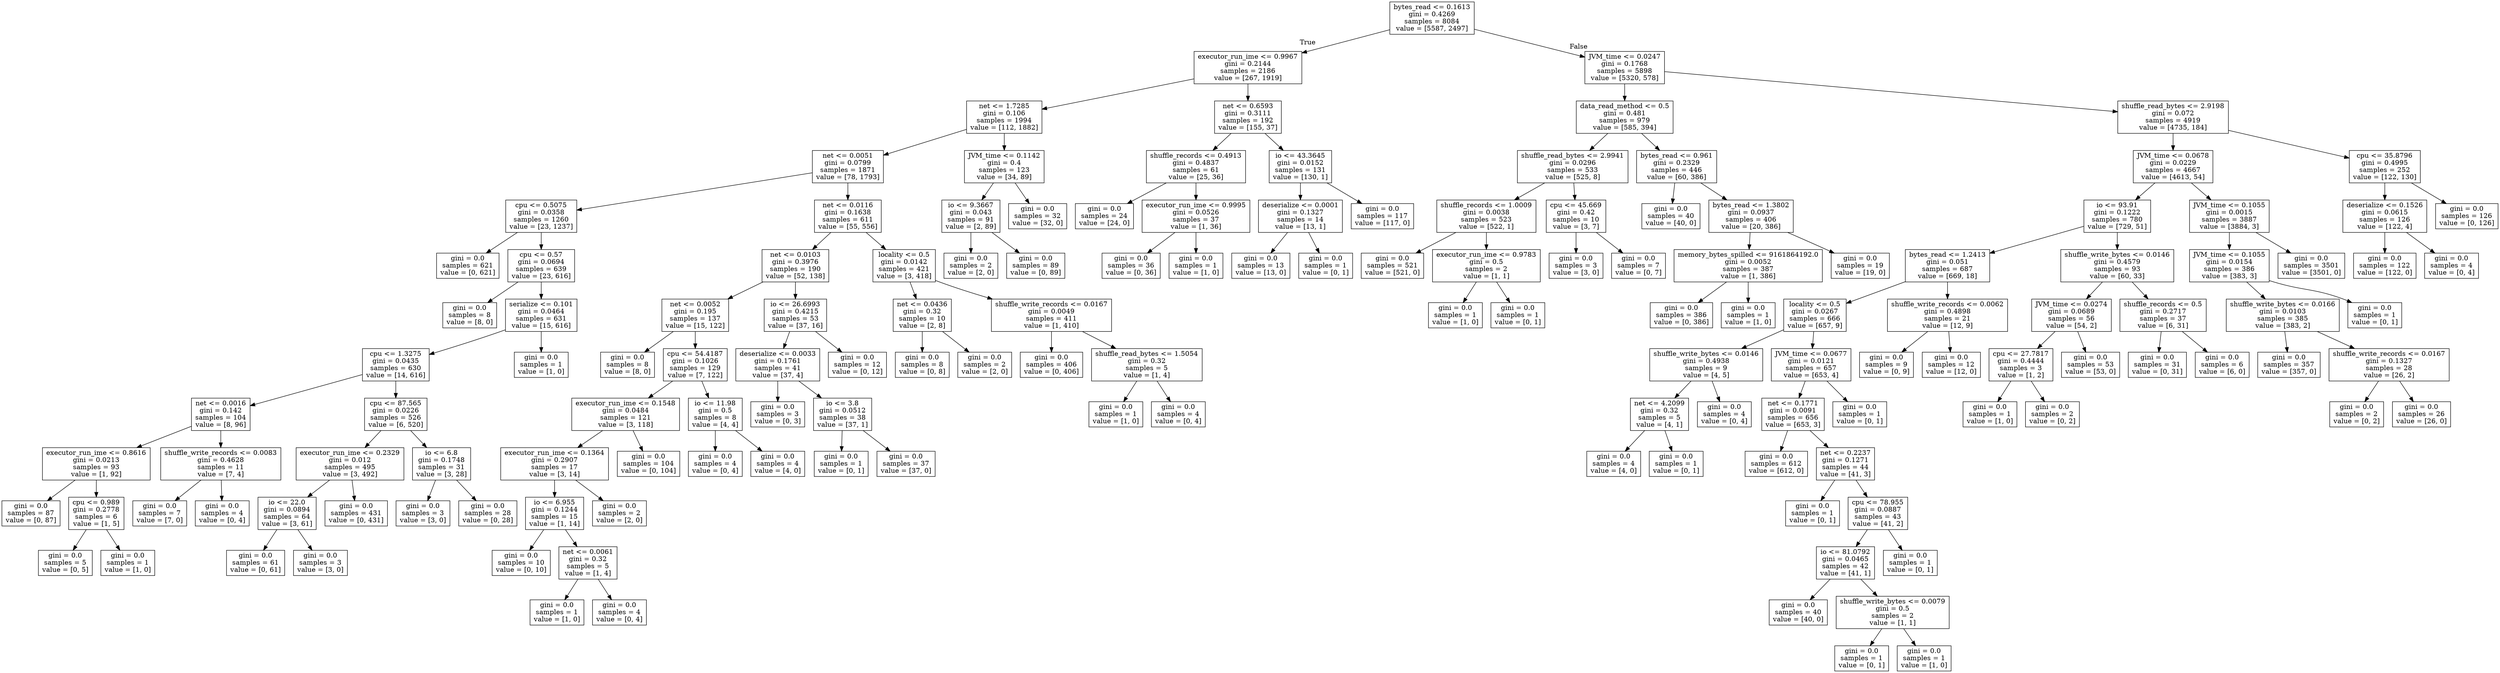 digraph Tree {
node [shape=box] ;
0 [label="bytes_read <= 0.1613\ngini = 0.4269\nsamples = 8084\nvalue = [5587, 2497]"] ;
1 [label="executor_run_ime <= 0.9967\ngini = 0.2144\nsamples = 2186\nvalue = [267, 1919]"] ;
0 -> 1 [labeldistance=2.5, labelangle=45, headlabel="True"] ;
2 [label="net <= 1.7285\ngini = 0.106\nsamples = 1994\nvalue = [112, 1882]"] ;
1 -> 2 ;
3 [label="net <= 0.0051\ngini = 0.0799\nsamples = 1871\nvalue = [78, 1793]"] ;
2 -> 3 ;
4 [label="cpu <= 0.5075\ngini = 0.0358\nsamples = 1260\nvalue = [23, 1237]"] ;
3 -> 4 ;
5 [label="gini = 0.0\nsamples = 621\nvalue = [0, 621]"] ;
4 -> 5 ;
6 [label="cpu <= 0.57\ngini = 0.0694\nsamples = 639\nvalue = [23, 616]"] ;
4 -> 6 ;
7 [label="gini = 0.0\nsamples = 8\nvalue = [8, 0]"] ;
6 -> 7 ;
8 [label="serialize <= 0.101\ngini = 0.0464\nsamples = 631\nvalue = [15, 616]"] ;
6 -> 8 ;
9 [label="cpu <= 1.3275\ngini = 0.0435\nsamples = 630\nvalue = [14, 616]"] ;
8 -> 9 ;
10 [label="net <= 0.0016\ngini = 0.142\nsamples = 104\nvalue = [8, 96]"] ;
9 -> 10 ;
11 [label="executor_run_ime <= 0.8616\ngini = 0.0213\nsamples = 93\nvalue = [1, 92]"] ;
10 -> 11 ;
12 [label="gini = 0.0\nsamples = 87\nvalue = [0, 87]"] ;
11 -> 12 ;
13 [label="cpu <= 0.989\ngini = 0.2778\nsamples = 6\nvalue = [1, 5]"] ;
11 -> 13 ;
14 [label="gini = 0.0\nsamples = 5\nvalue = [0, 5]"] ;
13 -> 14 ;
15 [label="gini = 0.0\nsamples = 1\nvalue = [1, 0]"] ;
13 -> 15 ;
16 [label="shuffle_write_records <= 0.0083\ngini = 0.4628\nsamples = 11\nvalue = [7, 4]"] ;
10 -> 16 ;
17 [label="gini = 0.0\nsamples = 7\nvalue = [7, 0]"] ;
16 -> 17 ;
18 [label="gini = 0.0\nsamples = 4\nvalue = [0, 4]"] ;
16 -> 18 ;
19 [label="cpu <= 87.565\ngini = 0.0226\nsamples = 526\nvalue = [6, 520]"] ;
9 -> 19 ;
20 [label="executor_run_ime <= 0.2329\ngini = 0.012\nsamples = 495\nvalue = [3, 492]"] ;
19 -> 20 ;
21 [label="io <= 22.0\ngini = 0.0894\nsamples = 64\nvalue = [3, 61]"] ;
20 -> 21 ;
22 [label="gini = 0.0\nsamples = 61\nvalue = [0, 61]"] ;
21 -> 22 ;
23 [label="gini = 0.0\nsamples = 3\nvalue = [3, 0]"] ;
21 -> 23 ;
24 [label="gini = 0.0\nsamples = 431\nvalue = [0, 431]"] ;
20 -> 24 ;
25 [label="io <= 6.8\ngini = 0.1748\nsamples = 31\nvalue = [3, 28]"] ;
19 -> 25 ;
26 [label="gini = 0.0\nsamples = 3\nvalue = [3, 0]"] ;
25 -> 26 ;
27 [label="gini = 0.0\nsamples = 28\nvalue = [0, 28]"] ;
25 -> 27 ;
28 [label="gini = 0.0\nsamples = 1\nvalue = [1, 0]"] ;
8 -> 28 ;
29 [label="net <= 0.0116\ngini = 0.1638\nsamples = 611\nvalue = [55, 556]"] ;
3 -> 29 ;
30 [label="net <= 0.0103\ngini = 0.3976\nsamples = 190\nvalue = [52, 138]"] ;
29 -> 30 ;
31 [label="net <= 0.0052\ngini = 0.195\nsamples = 137\nvalue = [15, 122]"] ;
30 -> 31 ;
32 [label="gini = 0.0\nsamples = 8\nvalue = [8, 0]"] ;
31 -> 32 ;
33 [label="cpu <= 54.4187\ngini = 0.1026\nsamples = 129\nvalue = [7, 122]"] ;
31 -> 33 ;
34 [label="executor_run_ime <= 0.1548\ngini = 0.0484\nsamples = 121\nvalue = [3, 118]"] ;
33 -> 34 ;
35 [label="executor_run_ime <= 0.1364\ngini = 0.2907\nsamples = 17\nvalue = [3, 14]"] ;
34 -> 35 ;
36 [label="io <= 6.955\ngini = 0.1244\nsamples = 15\nvalue = [1, 14]"] ;
35 -> 36 ;
37 [label="gini = 0.0\nsamples = 10\nvalue = [0, 10]"] ;
36 -> 37 ;
38 [label="net <= 0.0061\ngini = 0.32\nsamples = 5\nvalue = [1, 4]"] ;
36 -> 38 ;
39 [label="gini = 0.0\nsamples = 1\nvalue = [1, 0]"] ;
38 -> 39 ;
40 [label="gini = 0.0\nsamples = 4\nvalue = [0, 4]"] ;
38 -> 40 ;
41 [label="gini = 0.0\nsamples = 2\nvalue = [2, 0]"] ;
35 -> 41 ;
42 [label="gini = 0.0\nsamples = 104\nvalue = [0, 104]"] ;
34 -> 42 ;
43 [label="io <= 11.98\ngini = 0.5\nsamples = 8\nvalue = [4, 4]"] ;
33 -> 43 ;
44 [label="gini = 0.0\nsamples = 4\nvalue = [0, 4]"] ;
43 -> 44 ;
45 [label="gini = 0.0\nsamples = 4\nvalue = [4, 0]"] ;
43 -> 45 ;
46 [label="io <= 26.6993\ngini = 0.4215\nsamples = 53\nvalue = [37, 16]"] ;
30 -> 46 ;
47 [label="deserialize <= 0.0033\ngini = 0.1761\nsamples = 41\nvalue = [37, 4]"] ;
46 -> 47 ;
48 [label="gini = 0.0\nsamples = 3\nvalue = [0, 3]"] ;
47 -> 48 ;
49 [label="io <= 3.8\ngini = 0.0512\nsamples = 38\nvalue = [37, 1]"] ;
47 -> 49 ;
50 [label="gini = 0.0\nsamples = 1\nvalue = [0, 1]"] ;
49 -> 50 ;
51 [label="gini = 0.0\nsamples = 37\nvalue = [37, 0]"] ;
49 -> 51 ;
52 [label="gini = 0.0\nsamples = 12\nvalue = [0, 12]"] ;
46 -> 52 ;
53 [label="locality <= 0.5\ngini = 0.0142\nsamples = 421\nvalue = [3, 418]"] ;
29 -> 53 ;
54 [label="net <= 0.0436\ngini = 0.32\nsamples = 10\nvalue = [2, 8]"] ;
53 -> 54 ;
55 [label="gini = 0.0\nsamples = 8\nvalue = [0, 8]"] ;
54 -> 55 ;
56 [label="gini = 0.0\nsamples = 2\nvalue = [2, 0]"] ;
54 -> 56 ;
57 [label="shuffle_write_records <= 0.0167\ngini = 0.0049\nsamples = 411\nvalue = [1, 410]"] ;
53 -> 57 ;
58 [label="gini = 0.0\nsamples = 406\nvalue = [0, 406]"] ;
57 -> 58 ;
59 [label="shuffle_read_bytes <= 1.5054\ngini = 0.32\nsamples = 5\nvalue = [1, 4]"] ;
57 -> 59 ;
60 [label="gini = 0.0\nsamples = 1\nvalue = [1, 0]"] ;
59 -> 60 ;
61 [label="gini = 0.0\nsamples = 4\nvalue = [0, 4]"] ;
59 -> 61 ;
62 [label="JVM_time <= 0.1142\ngini = 0.4\nsamples = 123\nvalue = [34, 89]"] ;
2 -> 62 ;
63 [label="io <= 9.3667\ngini = 0.043\nsamples = 91\nvalue = [2, 89]"] ;
62 -> 63 ;
64 [label="gini = 0.0\nsamples = 2\nvalue = [2, 0]"] ;
63 -> 64 ;
65 [label="gini = 0.0\nsamples = 89\nvalue = [0, 89]"] ;
63 -> 65 ;
66 [label="gini = 0.0\nsamples = 32\nvalue = [32, 0]"] ;
62 -> 66 ;
67 [label="net <= 0.6593\ngini = 0.3111\nsamples = 192\nvalue = [155, 37]"] ;
1 -> 67 ;
68 [label="shuffle_records <= 0.4913\ngini = 0.4837\nsamples = 61\nvalue = [25, 36]"] ;
67 -> 68 ;
69 [label="gini = 0.0\nsamples = 24\nvalue = [24, 0]"] ;
68 -> 69 ;
70 [label="executor_run_ime <= 0.9995\ngini = 0.0526\nsamples = 37\nvalue = [1, 36]"] ;
68 -> 70 ;
71 [label="gini = 0.0\nsamples = 36\nvalue = [0, 36]"] ;
70 -> 71 ;
72 [label="gini = 0.0\nsamples = 1\nvalue = [1, 0]"] ;
70 -> 72 ;
73 [label="io <= 43.3645\ngini = 0.0152\nsamples = 131\nvalue = [130, 1]"] ;
67 -> 73 ;
74 [label="deserialize <= 0.0001\ngini = 0.1327\nsamples = 14\nvalue = [13, 1]"] ;
73 -> 74 ;
75 [label="gini = 0.0\nsamples = 13\nvalue = [13, 0]"] ;
74 -> 75 ;
76 [label="gini = 0.0\nsamples = 1\nvalue = [0, 1]"] ;
74 -> 76 ;
77 [label="gini = 0.0\nsamples = 117\nvalue = [117, 0]"] ;
73 -> 77 ;
78 [label="JVM_time <= 0.0247\ngini = 0.1768\nsamples = 5898\nvalue = [5320, 578]"] ;
0 -> 78 [labeldistance=2.5, labelangle=-45, headlabel="False"] ;
79 [label="data_read_method <= 0.5\ngini = 0.481\nsamples = 979\nvalue = [585, 394]"] ;
78 -> 79 ;
80 [label="shuffle_read_bytes <= 2.9941\ngini = 0.0296\nsamples = 533\nvalue = [525, 8]"] ;
79 -> 80 ;
81 [label="shuffle_records <= 1.0009\ngini = 0.0038\nsamples = 523\nvalue = [522, 1]"] ;
80 -> 81 ;
82 [label="gini = 0.0\nsamples = 521\nvalue = [521, 0]"] ;
81 -> 82 ;
83 [label="executor_run_ime <= 0.9783\ngini = 0.5\nsamples = 2\nvalue = [1, 1]"] ;
81 -> 83 ;
84 [label="gini = 0.0\nsamples = 1\nvalue = [1, 0]"] ;
83 -> 84 ;
85 [label="gini = 0.0\nsamples = 1\nvalue = [0, 1]"] ;
83 -> 85 ;
86 [label="cpu <= 45.669\ngini = 0.42\nsamples = 10\nvalue = [3, 7]"] ;
80 -> 86 ;
87 [label="gini = 0.0\nsamples = 3\nvalue = [3, 0]"] ;
86 -> 87 ;
88 [label="gini = 0.0\nsamples = 7\nvalue = [0, 7]"] ;
86 -> 88 ;
89 [label="bytes_read <= 0.961\ngini = 0.2329\nsamples = 446\nvalue = [60, 386]"] ;
79 -> 89 ;
90 [label="gini = 0.0\nsamples = 40\nvalue = [40, 0]"] ;
89 -> 90 ;
91 [label="bytes_read <= 1.3802\ngini = 0.0937\nsamples = 406\nvalue = [20, 386]"] ;
89 -> 91 ;
92 [label="memory_bytes_spilled <= 9161864192.0\ngini = 0.0052\nsamples = 387\nvalue = [1, 386]"] ;
91 -> 92 ;
93 [label="gini = 0.0\nsamples = 386\nvalue = [0, 386]"] ;
92 -> 93 ;
94 [label="gini = 0.0\nsamples = 1\nvalue = [1, 0]"] ;
92 -> 94 ;
95 [label="gini = 0.0\nsamples = 19\nvalue = [19, 0]"] ;
91 -> 95 ;
96 [label="shuffle_read_bytes <= 2.9198\ngini = 0.072\nsamples = 4919\nvalue = [4735, 184]"] ;
78 -> 96 ;
97 [label="JVM_time <= 0.0678\ngini = 0.0229\nsamples = 4667\nvalue = [4613, 54]"] ;
96 -> 97 ;
98 [label="io <= 93.91\ngini = 0.1222\nsamples = 780\nvalue = [729, 51]"] ;
97 -> 98 ;
99 [label="bytes_read <= 1.2413\ngini = 0.051\nsamples = 687\nvalue = [669, 18]"] ;
98 -> 99 ;
100 [label="locality <= 0.5\ngini = 0.0267\nsamples = 666\nvalue = [657, 9]"] ;
99 -> 100 ;
101 [label="shuffle_write_bytes <= 0.0146\ngini = 0.4938\nsamples = 9\nvalue = [4, 5]"] ;
100 -> 101 ;
102 [label="net <= 4.2099\ngini = 0.32\nsamples = 5\nvalue = [4, 1]"] ;
101 -> 102 ;
103 [label="gini = 0.0\nsamples = 4\nvalue = [4, 0]"] ;
102 -> 103 ;
104 [label="gini = 0.0\nsamples = 1\nvalue = [0, 1]"] ;
102 -> 104 ;
105 [label="gini = 0.0\nsamples = 4\nvalue = [0, 4]"] ;
101 -> 105 ;
106 [label="JVM_time <= 0.0677\ngini = 0.0121\nsamples = 657\nvalue = [653, 4]"] ;
100 -> 106 ;
107 [label="net <= 0.1771\ngini = 0.0091\nsamples = 656\nvalue = [653, 3]"] ;
106 -> 107 ;
108 [label="gini = 0.0\nsamples = 612\nvalue = [612, 0]"] ;
107 -> 108 ;
109 [label="net <= 0.2237\ngini = 0.1271\nsamples = 44\nvalue = [41, 3]"] ;
107 -> 109 ;
110 [label="gini = 0.0\nsamples = 1\nvalue = [0, 1]"] ;
109 -> 110 ;
111 [label="cpu <= 78.955\ngini = 0.0887\nsamples = 43\nvalue = [41, 2]"] ;
109 -> 111 ;
112 [label="io <= 81.0792\ngini = 0.0465\nsamples = 42\nvalue = [41, 1]"] ;
111 -> 112 ;
113 [label="gini = 0.0\nsamples = 40\nvalue = [40, 0]"] ;
112 -> 113 ;
114 [label="shuffle_write_bytes <= 0.0079\ngini = 0.5\nsamples = 2\nvalue = [1, 1]"] ;
112 -> 114 ;
115 [label="gini = 0.0\nsamples = 1\nvalue = [0, 1]"] ;
114 -> 115 ;
116 [label="gini = 0.0\nsamples = 1\nvalue = [1, 0]"] ;
114 -> 116 ;
117 [label="gini = 0.0\nsamples = 1\nvalue = [0, 1]"] ;
111 -> 117 ;
118 [label="gini = 0.0\nsamples = 1\nvalue = [0, 1]"] ;
106 -> 118 ;
119 [label="shuffle_write_records <= 0.0062\ngini = 0.4898\nsamples = 21\nvalue = [12, 9]"] ;
99 -> 119 ;
120 [label="gini = 0.0\nsamples = 9\nvalue = [0, 9]"] ;
119 -> 120 ;
121 [label="gini = 0.0\nsamples = 12\nvalue = [12, 0]"] ;
119 -> 121 ;
122 [label="shuffle_write_bytes <= 0.0146\ngini = 0.4579\nsamples = 93\nvalue = [60, 33]"] ;
98 -> 122 ;
123 [label="JVM_time <= 0.0274\ngini = 0.0689\nsamples = 56\nvalue = [54, 2]"] ;
122 -> 123 ;
124 [label="cpu <= 27.7817\ngini = 0.4444\nsamples = 3\nvalue = [1, 2]"] ;
123 -> 124 ;
125 [label="gini = 0.0\nsamples = 1\nvalue = [1, 0]"] ;
124 -> 125 ;
126 [label="gini = 0.0\nsamples = 2\nvalue = [0, 2]"] ;
124 -> 126 ;
127 [label="gini = 0.0\nsamples = 53\nvalue = [53, 0]"] ;
123 -> 127 ;
128 [label="shuffle_records <= 0.5\ngini = 0.2717\nsamples = 37\nvalue = [6, 31]"] ;
122 -> 128 ;
129 [label="gini = 0.0\nsamples = 31\nvalue = [0, 31]"] ;
128 -> 129 ;
130 [label="gini = 0.0\nsamples = 6\nvalue = [6, 0]"] ;
128 -> 130 ;
131 [label="JVM_time <= 0.1055\ngini = 0.0015\nsamples = 3887\nvalue = [3884, 3]"] ;
97 -> 131 ;
132 [label="JVM_time <= 0.1055\ngini = 0.0154\nsamples = 386\nvalue = [383, 3]"] ;
131 -> 132 ;
133 [label="shuffle_write_bytes <= 0.0166\ngini = 0.0103\nsamples = 385\nvalue = [383, 2]"] ;
132 -> 133 ;
134 [label="gini = 0.0\nsamples = 357\nvalue = [357, 0]"] ;
133 -> 134 ;
135 [label="shuffle_write_records <= 0.0167\ngini = 0.1327\nsamples = 28\nvalue = [26, 2]"] ;
133 -> 135 ;
136 [label="gini = 0.0\nsamples = 2\nvalue = [0, 2]"] ;
135 -> 136 ;
137 [label="gini = 0.0\nsamples = 26\nvalue = [26, 0]"] ;
135 -> 137 ;
138 [label="gini = 0.0\nsamples = 1\nvalue = [0, 1]"] ;
132 -> 138 ;
139 [label="gini = 0.0\nsamples = 3501\nvalue = [3501, 0]"] ;
131 -> 139 ;
140 [label="cpu <= 35.8796\ngini = 0.4995\nsamples = 252\nvalue = [122, 130]"] ;
96 -> 140 ;
141 [label="deserialize <= 0.1526\ngini = 0.0615\nsamples = 126\nvalue = [122, 4]"] ;
140 -> 141 ;
142 [label="gini = 0.0\nsamples = 122\nvalue = [122, 0]"] ;
141 -> 142 ;
143 [label="gini = 0.0\nsamples = 4\nvalue = [0, 4]"] ;
141 -> 143 ;
144 [label="gini = 0.0\nsamples = 126\nvalue = [0, 126]"] ;
140 -> 144 ;
}